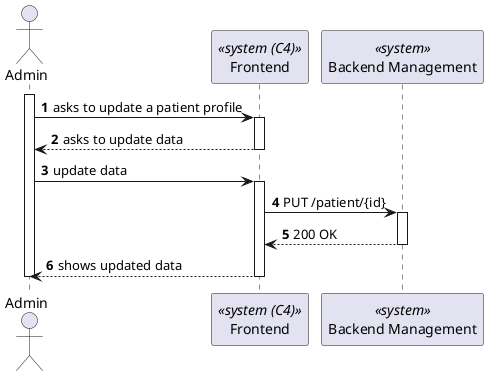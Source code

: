 @startuml PatientProfileUpdate(level2)

autonumber
actor Admin as "Admin"
participant Frontend as "Frontend" <<system (C4)>>
participant SYS as "Backend Management" <<system>>

activate Admin

    Admin -> Frontend : asks to update a patient profile
    activate Frontend

        Frontend --> Admin : asks to update data
        deactivate Frontend

    Admin -> Frontend : update data
    activate Frontend

        Frontend -> SYS : PUT /patient/{id}
        activate SYS

            Frontend <-- SYS : 200 OK
            deactivate SYS

    Frontend --> Admin : shows updated data
    deactivate Frontend
    
deactivate Admin


@enduml